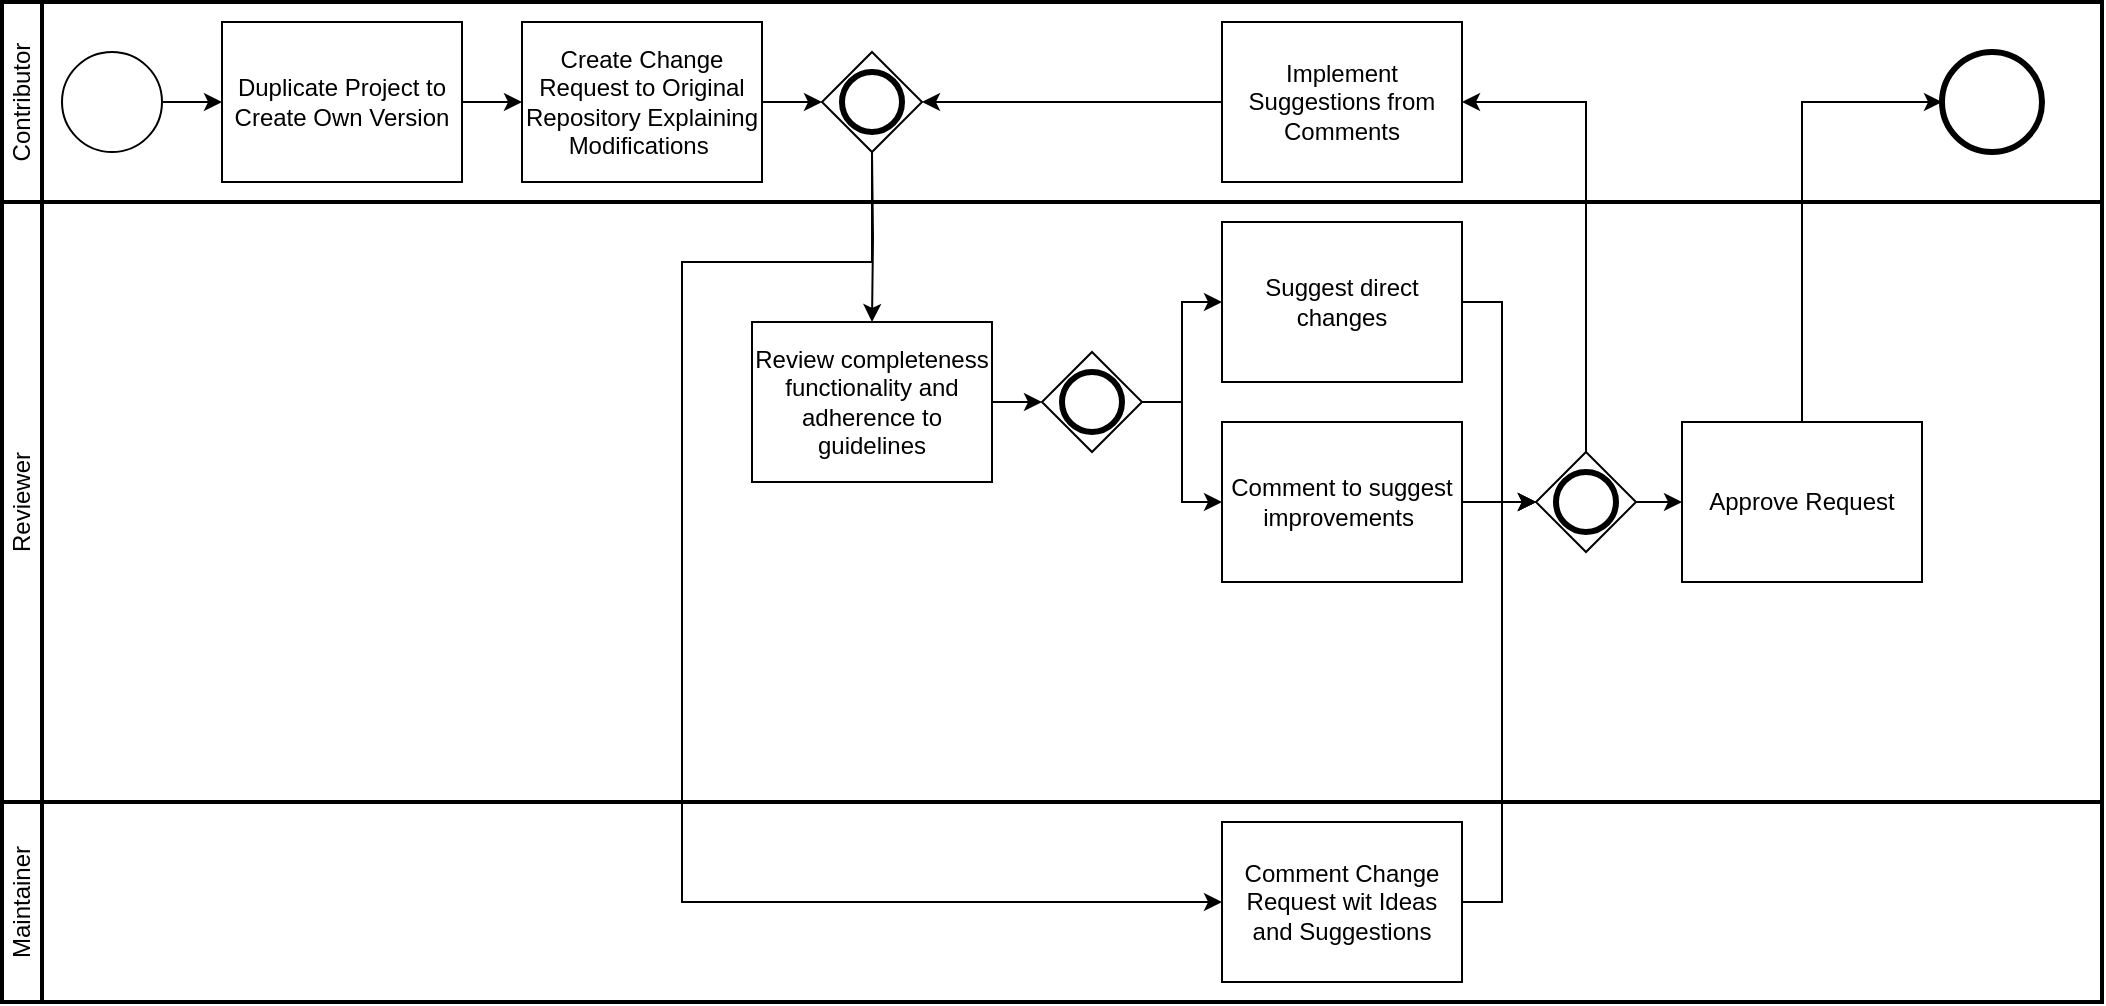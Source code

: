 <mxfile>
    <diagram name="Page-1" id="H3Q6twWXFRqvUOn8KxHv">
        <mxGraphModel dx="758" dy="794" grid="1" gridSize="10" guides="1" tooltips="1" connect="1" arrows="1" fold="1" page="1" pageScale="1" pageWidth="827" pageHeight="1169" math="0" shadow="0">
            <root>
                <mxCell id="0"/>
                <mxCell id="1" parent="0"/>
                <mxCell id="NniaEaWHAwQ7HwybpMAx-5" value="Contributor" style="swimlane;html=1;startSize=20;fontStyle=0;collapsible=0;horizontal=0;swimlaneLine=1;swimlaneFillColor=#ffffff;strokeWidth=2;whiteSpace=wrap;" parent="1" vertex="1">
                    <mxGeometry x="10" y="30" width="1050" height="100" as="geometry"/>
                </mxCell>
                <mxCell id="NniaEaWHAwQ7HwybpMAx-10" value="Create Change Request to Original Repository Explaining Modifications&amp;nbsp;" style="points=[[0.25,0,0],[0.5,0,0],[0.75,0,0],[1,0.25,0],[1,0.5,0],[1,0.75,0],[0.75,1,0],[0.5,1,0],[0.25,1,0],[0,0.75,0],[0,0.5,0],[0,0.25,0]];shape=mxgraph.bpmn.task2;whiteSpace=wrap;rectStyle=rounded;size=10;html=1;container=1;expand=0;collapsible=0;taskMarker=abstract;" parent="NniaEaWHAwQ7HwybpMAx-5" vertex="1">
                    <mxGeometry x="260" y="10" width="120" height="80" as="geometry"/>
                </mxCell>
                <mxCell id="NniaEaWHAwQ7HwybpMAx-13" style="edgeStyle=orthogonalEdgeStyle;rounded=0;orthogonalLoop=1;jettySize=auto;html=1;exitX=1;exitY=0.5;exitDx=0;exitDy=0;exitPerimeter=0;entryX=0;entryY=0.5;entryDx=0;entryDy=0;entryPerimeter=0;" parent="NniaEaWHAwQ7HwybpMAx-5" source="NniaEaWHAwQ7HwybpMAx-10" edge="1">
                    <mxGeometry relative="1" as="geometry">
                        <mxPoint x="410" y="50" as="targetPoint"/>
                    </mxGeometry>
                </mxCell>
                <mxCell id="8" value="Implement Suggestions from Comments" style="points=[[0.25,0,0],[0.5,0,0],[0.75,0,0],[1,0.25,0],[1,0.5,0],[1,0.75,0],[0.75,1,0],[0.5,1,0],[0.25,1,0],[0,0.75,0],[0,0.5,0],[0,0.25,0]];shape=mxgraph.bpmn.task2;whiteSpace=wrap;rectStyle=rounded;size=10;html=1;container=1;expand=0;collapsible=0;taskMarker=abstract;" vertex="1" parent="NniaEaWHAwQ7HwybpMAx-5">
                    <mxGeometry x="610" y="10" width="120" height="80" as="geometry"/>
                </mxCell>
                <mxCell id="9" style="edgeStyle=none;html=1;entryX=1;entryY=0.5;entryDx=0;entryDy=0;entryPerimeter=0;" edge="1" parent="NniaEaWHAwQ7HwybpMAx-5" source="8">
                    <mxGeometry relative="1" as="geometry">
                        <mxPoint x="460" y="50" as="targetPoint"/>
                    </mxGeometry>
                </mxCell>
                <mxCell id="14" value="" style="points=[[0.25,0.25,0],[0.5,0,0],[0.75,0.25,0],[1,0.5,0],[0.75,0.75,0],[0.5,1,0],[0.25,0.75,0],[0,0.5,0]];shape=mxgraph.bpmn.gateway2;html=1;verticalLabelPosition=bottom;labelBackgroundColor=#ffffff;verticalAlign=top;align=center;perimeter=rhombusPerimeter;outlineConnect=0;outline=end;symbol=general;" vertex="1" parent="NniaEaWHAwQ7HwybpMAx-5">
                    <mxGeometry x="410" y="25" width="50" height="50" as="geometry"/>
                </mxCell>
                <mxCell id="NniaEaWHAwQ7HwybpMAx-8" value="" style="points=[[0.145,0.145,0],[0.5,0,0],[0.855,0.145,0],[1,0.5,0],[0.855,0.855,0],[0.5,1,0],[0.145,0.855,0],[0,0.5,0]];shape=mxgraph.bpmn.event;html=1;verticalLabelPosition=bottom;labelBackgroundColor=#ffffff;verticalAlign=top;align=center;perimeter=ellipsePerimeter;outlineConnect=0;aspect=fixed;outline=end;symbol=terminate2;" parent="NniaEaWHAwQ7HwybpMAx-5" vertex="1">
                    <mxGeometry x="970" y="25" width="50" height="50" as="geometry"/>
                </mxCell>
                <mxCell id="NniaEaWHAwQ7HwybpMAx-2" value="" style="points=[[0.145,0.145,0],[0.5,0,0],[0.855,0.145,0],[1,0.5,0],[0.855,0.855,0],[0.5,1,0],[0.145,0.855,0],[0,0.5,0]];shape=mxgraph.bpmn.event;html=1;verticalLabelPosition=bottom;labelBackgroundColor=#ffffff;verticalAlign=top;align=center;perimeter=ellipsePerimeter;outlineConnect=0;aspect=fixed;outline=standard;symbol=general;" parent="1" vertex="1">
                    <mxGeometry x="40" y="55" width="50" height="50" as="geometry"/>
                </mxCell>
                <mxCell id="NniaEaWHAwQ7HwybpMAx-3" value="Duplicate Project to Create Own Version" style="points=[[0.25,0,0],[0.5,0,0],[0.75,0,0],[1,0.25,0],[1,0.5,0],[1,0.75,0],[0.75,1,0],[0.5,1,0],[0.25,1,0],[0,0.75,0],[0,0.5,0],[0,0.25,0]];shape=mxgraph.bpmn.task2;whiteSpace=wrap;rectStyle=rounded;size=10;html=1;container=1;expand=0;collapsible=0;taskMarker=abstract;" parent="1" vertex="1">
                    <mxGeometry x="120" y="40" width="120" height="80" as="geometry"/>
                </mxCell>
                <mxCell id="NniaEaWHAwQ7HwybpMAx-4" style="edgeStyle=orthogonalEdgeStyle;rounded=0;orthogonalLoop=1;jettySize=auto;html=1;exitX=1;exitY=0.5;exitDx=0;exitDy=0;exitPerimeter=0;entryX=0;entryY=0.5;entryDx=0;entryDy=0;entryPerimeter=0;" parent="1" source="NniaEaWHAwQ7HwybpMAx-2" target="NniaEaWHAwQ7HwybpMAx-3" edge="1">
                    <mxGeometry relative="1" as="geometry"/>
                </mxCell>
                <mxCell id="NniaEaWHAwQ7HwybpMAx-6" value="Reviewer" style="swimlane;html=1;startSize=20;fontStyle=0;collapsible=0;horizontal=0;swimlaneLine=1;swimlaneFillColor=#ffffff;strokeWidth=2;whiteSpace=wrap;" parent="1" vertex="1">
                    <mxGeometry x="10" y="130" width="1050" height="300" as="geometry"/>
                </mxCell>
                <mxCell id="NniaEaWHAwQ7HwybpMAx-20" style="edgeStyle=orthogonalEdgeStyle;rounded=0;orthogonalLoop=1;jettySize=auto;html=1;" parent="NniaEaWHAwQ7HwybpMAx-6" source="NniaEaWHAwQ7HwybpMAx-14" edge="1">
                    <mxGeometry relative="1" as="geometry">
                        <mxPoint x="520" y="100" as="targetPoint"/>
                    </mxGeometry>
                </mxCell>
                <mxCell id="NniaEaWHAwQ7HwybpMAx-14" value="Review completeness functionality and adherence to guidelines" style="points=[[0.25,0,0],[0.5,0,0],[0.75,0,0],[1,0.25,0],[1,0.5,0],[1,0.75,0],[0.75,1,0],[0.5,1,0],[0.25,1,0],[0,0.75,0],[0,0.5,0],[0,0.25,0]];shape=mxgraph.bpmn.task2;whiteSpace=wrap;rectStyle=rounded;size=10;html=1;container=1;expand=0;collapsible=0;taskMarker=abstract;" parent="NniaEaWHAwQ7HwybpMAx-6" vertex="1">
                    <mxGeometry x="375" y="60" width="120" height="80" as="geometry"/>
                </mxCell>
                <mxCell id="NniaEaWHAwQ7HwybpMAx-18" value="Suggest direct changes" style="points=[[0.25,0,0],[0.5,0,0],[0.75,0,0],[1,0.25,0],[1,0.5,0],[1,0.75,0],[0.75,1,0],[0.5,1,0],[0.25,1,0],[0,0.75,0],[0,0.5,0],[0,0.25,0]];shape=mxgraph.bpmn.task2;whiteSpace=wrap;rectStyle=rounded;size=10;html=1;container=1;expand=0;collapsible=0;taskMarker=abstract;" parent="NniaEaWHAwQ7HwybpMAx-6" vertex="1">
                    <mxGeometry x="610" y="10" width="120" height="80" as="geometry"/>
                </mxCell>
                <mxCell id="NniaEaWHAwQ7HwybpMAx-22" style="edgeStyle=orthogonalEdgeStyle;rounded=0;orthogonalLoop=1;jettySize=auto;html=1;" parent="NniaEaWHAwQ7HwybpMAx-6" source="NniaEaWHAwQ7HwybpMAx-21" target="NniaEaWHAwQ7HwybpMAx-18" edge="1">
                    <mxGeometry relative="1" as="geometry"/>
                </mxCell>
                <mxCell id="NniaEaWHAwQ7HwybpMAx-23" style="edgeStyle=orthogonalEdgeStyle;rounded=0;orthogonalLoop=1;jettySize=auto;html=1;" parent="NniaEaWHAwQ7HwybpMAx-6" source="NniaEaWHAwQ7HwybpMAx-21" target="NniaEaWHAwQ7HwybpMAx-19" edge="1">
                    <mxGeometry relative="1" as="geometry"/>
                </mxCell>
                <mxCell id="NniaEaWHAwQ7HwybpMAx-21" value="" style="points=[[0.25,0.25,0],[0.5,0,0],[0.75,0.25,0],[1,0.5,0],[0.75,0.75,0],[0.5,1,0],[0.25,0.75,0],[0,0.5,0]];shape=mxgraph.bpmn.gateway2;html=1;verticalLabelPosition=bottom;labelBackgroundColor=#ffffff;verticalAlign=top;align=center;perimeter=rhombusPerimeter;outlineConnect=0;outline=end;symbol=general;" parent="NniaEaWHAwQ7HwybpMAx-6" vertex="1">
                    <mxGeometry x="520" y="75" width="50" height="50" as="geometry"/>
                </mxCell>
                <mxCell id="18" style="edgeStyle=none;html=1;" edge="1" parent="NniaEaWHAwQ7HwybpMAx-6" source="NniaEaWHAwQ7HwybpMAx-19" target="17">
                    <mxGeometry relative="1" as="geometry"/>
                </mxCell>
                <mxCell id="NniaEaWHAwQ7HwybpMAx-19" value="Comment to suggest improvements&amp;nbsp;" style="points=[[0.25,0,0],[0.5,0,0],[0.75,0,0],[1,0.25,0],[1,0.5,0],[1,0.75,0],[0.75,1,0],[0.5,1,0],[0.25,1,0],[0,0.75,0],[0,0.5,0],[0,0.25,0]];shape=mxgraph.bpmn.task2;whiteSpace=wrap;rectStyle=rounded;size=10;html=1;container=1;expand=0;collapsible=0;taskMarker=abstract;" parent="NniaEaWHAwQ7HwybpMAx-6" vertex="1">
                    <mxGeometry x="610" y="110" width="120" height="80" as="geometry"/>
                </mxCell>
                <mxCell id="4" style="edgeStyle=elbowEdgeStyle;html=1;rounded=0;entryX=0;entryY=0.5;entryDx=0;entryDy=0;entryPerimeter=0;" edge="1" parent="NniaEaWHAwQ7HwybpMAx-6" source="NniaEaWHAwQ7HwybpMAx-18" target="17">
                    <mxGeometry relative="1" as="geometry">
                        <mxPoint x="730" y="-50" as="targetPoint"/>
                        <Array as="points">
                            <mxPoint x="750" y="100"/>
                        </Array>
                    </mxGeometry>
                </mxCell>
                <mxCell id="10" value="Approve Request" style="points=[[0.25,0,0],[0.5,0,0],[0.75,0,0],[1,0.25,0],[1,0.5,0],[1,0.75,0],[0.75,1,0],[0.5,1,0],[0.25,1,0],[0,0.75,0],[0,0.5,0],[0,0.25,0]];shape=mxgraph.bpmn.task2;whiteSpace=wrap;rectStyle=rounded;size=10;html=1;container=1;expand=0;collapsible=0;taskMarker=abstract;" vertex="1" parent="NniaEaWHAwQ7HwybpMAx-6">
                    <mxGeometry x="840" y="110" width="120" height="80" as="geometry"/>
                </mxCell>
                <mxCell id="20" style="edgeStyle=elbowEdgeStyle;html=1;rounded=0;curved=0;exitX=0.5;exitY=0;exitDx=0;exitDy=0;exitPerimeter=0;" edge="1" parent="NniaEaWHAwQ7HwybpMAx-6" source="17">
                    <mxGeometry relative="1" as="geometry">
                        <mxPoint x="730" y="-50" as="targetPoint"/>
                        <Array as="points">
                            <mxPoint x="792" y="40"/>
                        </Array>
                    </mxGeometry>
                </mxCell>
                <mxCell id="17" value="" style="points=[[0.25,0.25,0],[0.5,0,0],[0.75,0.25,0],[1,0.5,0],[0.75,0.75,0],[0.5,1,0],[0.25,0.75,0],[0,0.5,0]];shape=mxgraph.bpmn.gateway2;html=1;verticalLabelPosition=bottom;labelBackgroundColor=#ffffff;verticalAlign=top;align=center;perimeter=rhombusPerimeter;outlineConnect=0;outline=end;symbol=general;" vertex="1" parent="NniaEaWHAwQ7HwybpMAx-6">
                    <mxGeometry x="767" y="125" width="50" height="50" as="geometry"/>
                </mxCell>
                <mxCell id="19" style="edgeStyle=none;html=1;entryX=0;entryY=0.5;entryDx=0;entryDy=0;entryPerimeter=0;" edge="1" parent="NniaEaWHAwQ7HwybpMAx-6" source="17" target="10">
                    <mxGeometry relative="1" as="geometry"/>
                </mxCell>
                <mxCell id="5" style="edgeStyle=orthogonalEdgeStyle;html=1;rounded=0;entryX=0;entryY=0.5;entryDx=0;entryDy=0;entryPerimeter=0;" edge="1" parent="NniaEaWHAwQ7HwybpMAx-6" source="NniaEaWHAwQ7HwybpMAx-19" target="17">
                    <mxGeometry relative="1" as="geometry">
                        <mxPoint x="775" y="100" as="targetPoint"/>
                        <Array as="points">
                            <mxPoint x="750" y="150"/>
                            <mxPoint x="750" y="150"/>
                        </Array>
                    </mxGeometry>
                </mxCell>
                <mxCell id="NniaEaWHAwQ7HwybpMAx-7" value="Maintainer" style="swimlane;html=1;startSize=20;fontStyle=0;collapsible=0;horizontal=0;swimlaneLine=1;swimlaneFillColor=#ffffff;strokeWidth=2;whiteSpace=wrap;" parent="1" vertex="1">
                    <mxGeometry x="10" y="430" width="1050" height="100" as="geometry"/>
                </mxCell>
                <mxCell id="11" value="Comment Change Request wit Ideas and Suggestions" style="points=[[0.25,0,0],[0.5,0,0],[0.75,0,0],[1,0.25,0],[1,0.5,0],[1,0.75,0],[0.75,1,0],[0.5,1,0],[0.25,1,0],[0,0.75,0],[0,0.5,0],[0,0.25,0]];shape=mxgraph.bpmn.task2;whiteSpace=wrap;rectStyle=rounded;size=10;html=1;container=1;expand=0;collapsible=0;taskMarker=abstract;" vertex="1" parent="NniaEaWHAwQ7HwybpMAx-7">
                    <mxGeometry x="610" y="10" width="120" height="80" as="geometry"/>
                </mxCell>
                <mxCell id="NniaEaWHAwQ7HwybpMAx-11" style="edgeStyle=orthogonalEdgeStyle;rounded=0;orthogonalLoop=1;jettySize=auto;html=1;exitX=1;exitY=0.5;exitDx=0;exitDy=0;exitPerimeter=0;entryX=0;entryY=0.5;entryDx=0;entryDy=0;entryPerimeter=0;" parent="1" source="NniaEaWHAwQ7HwybpMAx-3" target="NniaEaWHAwQ7HwybpMAx-10" edge="1">
                    <mxGeometry relative="1" as="geometry"/>
                </mxCell>
                <mxCell id="NniaEaWHAwQ7HwybpMAx-16" style="edgeStyle=orthogonalEdgeStyle;rounded=0;orthogonalLoop=1;jettySize=auto;html=1;" parent="1" target="NniaEaWHAwQ7HwybpMAx-14" edge="1">
                    <mxGeometry relative="1" as="geometry">
                        <mxPoint x="500" y="80" as="targetPoint"/>
                        <Array as="points"/>
                        <mxPoint x="445" y="105" as="sourcePoint"/>
                    </mxGeometry>
                </mxCell>
                <mxCell id="12" style="edgeStyle=elbowEdgeStyle;html=1;entryX=0;entryY=0.5;entryDx=0;entryDy=0;entryPerimeter=0;rounded=0;curved=0;" edge="1" parent="1" source="11" target="17">
                    <mxGeometry relative="1" as="geometry">
                        <mxPoint x="760" y="230.0" as="targetPoint"/>
                        <Array as="points">
                            <mxPoint x="760" y="280"/>
                        </Array>
                    </mxGeometry>
                </mxCell>
                <mxCell id="13" style="edgeStyle=elbowEdgeStyle;html=1;entryX=0;entryY=0.5;entryDx=0;entryDy=0;entryPerimeter=0;rounded=0;curved=0;exitX=0.5;exitY=0;exitDx=0;exitDy=0;exitPerimeter=0;" edge="1" parent="1" source="10" target="NniaEaWHAwQ7HwybpMAx-8">
                    <mxGeometry relative="1" as="geometry">
                        <Array as="points">
                            <mxPoint x="910" y="160"/>
                        </Array>
                    </mxGeometry>
                </mxCell>
                <mxCell id="15" style="edgeStyle=orthogonalEdgeStyle;html=1;elbow=vertical;entryX=0;entryY=0.5;entryDx=0;entryDy=0;entryPerimeter=0;rounded=0;curved=0;" edge="1" parent="1" source="14" target="11">
                    <mxGeometry relative="1" as="geometry">
                        <mxPoint x="600" y="480" as="targetPoint"/>
                        <Array as="points">
                            <mxPoint x="445" y="160"/>
                            <mxPoint x="350" y="160"/>
                            <mxPoint x="350" y="480"/>
                        </Array>
                    </mxGeometry>
                </mxCell>
            </root>
        </mxGraphModel>
    </diagram>
</mxfile>